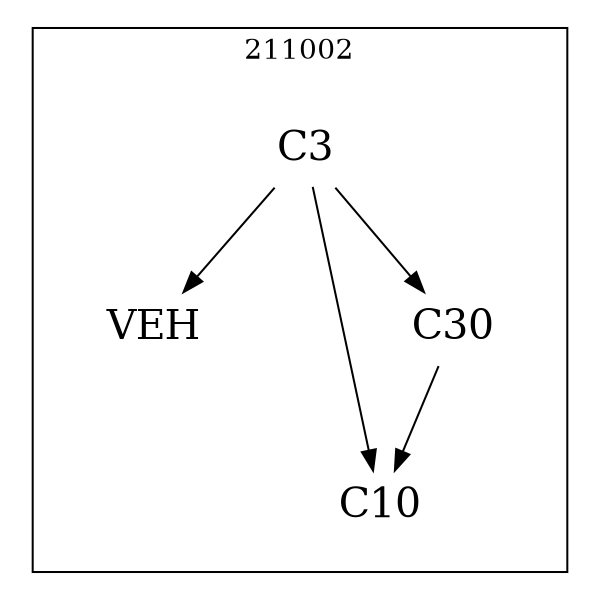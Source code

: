 strict digraph DAGS {
	size = "4,4!" ; ratio ="fill"; subgraph cluster_0{
			labeldoc = "t";
			label = "211002";node	[label= VEH, shape = plaintext, fontsize=20] VEH;node	[label= C3, shape = plaintext, fontsize=20] C3;node	[label= C10, shape = plaintext, fontsize=20] C10;node	[label= C30, shape = plaintext, fontsize=20] C30;
C3->VEH;
C3->C10;
C3->C30;
C30->C10;
	}}